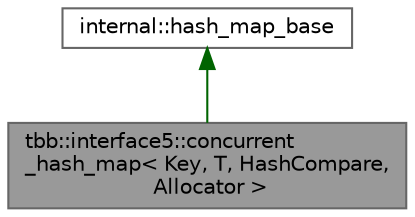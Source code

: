 digraph "tbb::interface5::concurrent_hash_map&lt; Key, T, HashCompare, Allocator &gt;"
{
 // LATEX_PDF_SIZE
  bgcolor="transparent";
  edge [fontname=Helvetica,fontsize=10,labelfontname=Helvetica,labelfontsize=10];
  node [fontname=Helvetica,fontsize=10,shape=box,height=0.2,width=0.4];
  Node1 [id="Node000001",label="tbb::interface5::concurrent\l_hash_map\< Key, T, HashCompare,\l Allocator \>",height=0.2,width=0.4,color="gray40", fillcolor="grey60", style="filled", fontcolor="black",tooltip="Unordered map from Key to T."];
  Node2 -> Node1 [id="edge1_Node000001_Node000002",dir="back",color="darkgreen",style="solid",tooltip=" "];
  Node2 [id="Node000002",label="internal::hash_map_base",height=0.2,width=0.4,color="gray40", fillcolor="white", style="filled",tooltip=" "];
}
